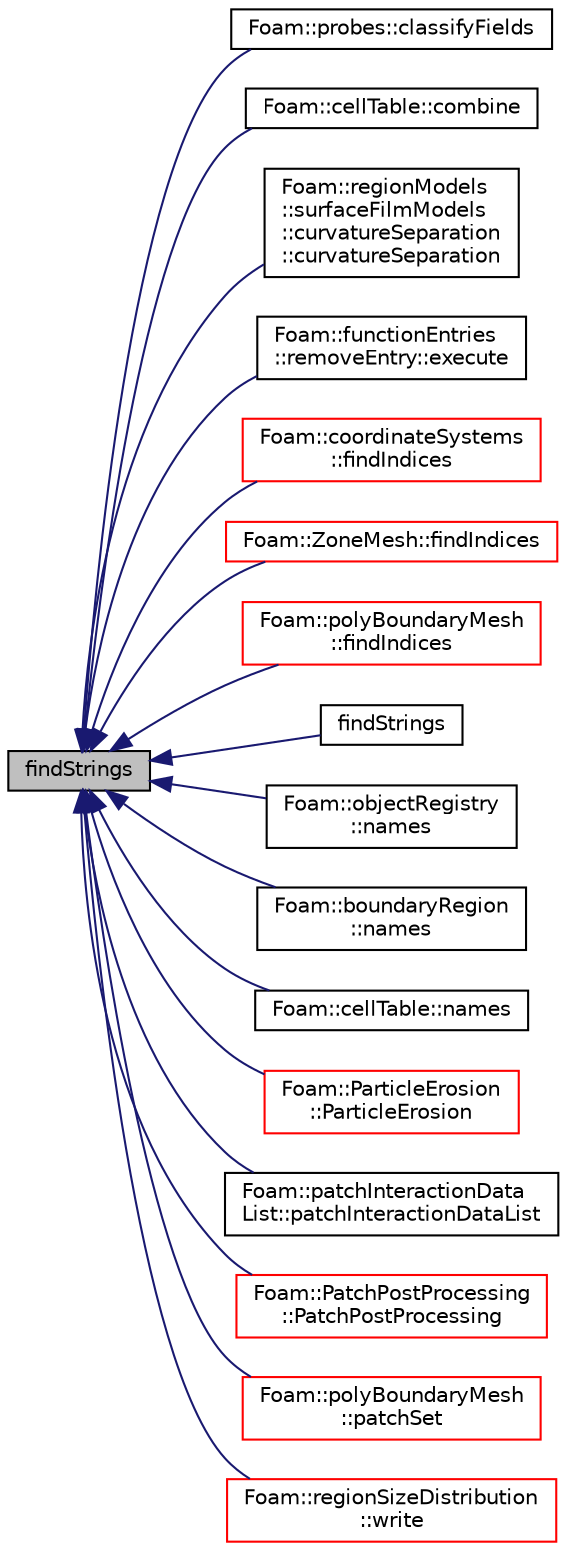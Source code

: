 digraph "findStrings"
{
  bgcolor="transparent";
  edge [fontname="Helvetica",fontsize="10",labelfontname="Helvetica",labelfontsize="10"];
  node [fontname="Helvetica",fontsize="10",shape=record];
  rankdir="LR";
  Node1 [label="findStrings",height=0.2,width=0.4,color="black", fillcolor="grey75", style="filled", fontcolor="black"];
  Node1 -> Node2 [dir="back",color="midnightblue",fontsize="10",style="solid",fontname="Helvetica"];
  Node2 [label="Foam::probes::classifyFields",height=0.2,width=0.4,color="black",URL="$a01980.html#a4923f8e22bf9fec1b5adc07ac7356639",tooltip="Classify field types, returns the number of fields. "];
  Node1 -> Node3 [dir="back",color="midnightblue",fontsize="10",style="solid",fontname="Helvetica"];
  Node3 [label="Foam::cellTable::combine",height=0.2,width=0.4,color="black",URL="$a00238.html#a8f772dc348dc8f16911640a1c4157cb2",tooltip="Combine tableIds together. "];
  Node1 -> Node4 [dir="back",color="midnightblue",fontsize="10",style="solid",fontname="Helvetica"];
  Node4 [label="Foam::regionModels\l::surfaceFilmModels\l::curvatureSeparation\l::curvatureSeparation",height=0.2,width=0.4,color="black",URL="$a00447.html#a9222f6abd6732386986265a43f56ea30",tooltip="Construct from surface film model. "];
  Node1 -> Node5 [dir="back",color="midnightblue",fontsize="10",style="solid",fontname="Helvetica"];
  Node5 [label="Foam::functionEntries\l::removeEntry::execute",height=0.2,width=0.4,color="black",URL="$a02163.html#a0aa3070c44783d911c1f7924042f1cea",tooltip="Execute the functionEntry in a sub-dict context. "];
  Node1 -> Node6 [dir="back",color="midnightblue",fontsize="10",style="solid",fontname="Helvetica"];
  Node6 [label="Foam::coordinateSystems\l::findIndices",height=0.2,width=0.4,color="red",URL="$a00407.html#ad6cd559ba020fd76822ec94d424c4fbc",tooltip="Find and return indices for all matches. "];
  Node1 -> Node7 [dir="back",color="midnightblue",fontsize="10",style="solid",fontname="Helvetica"];
  Node7 [label="Foam::ZoneMesh::findIndices",height=0.2,width=0.4,color="red",URL="$a02914.html#a891eb41da511a9d00aa32946f42b2d0c",tooltip="Return zone indices for all matches. "];
  Node1 -> Node8 [dir="back",color="midnightblue",fontsize="10",style="solid",fontname="Helvetica"];
  Node8 [label="Foam::polyBoundaryMesh\l::findIndices",height=0.2,width=0.4,color="red",URL="$a01915.html#afa87df6a948b1b74671621c1154ae9c9",tooltip="Return patch indices for all matches. Optionally matches patchGroups. "];
  Node1 -> Node9 [dir="back",color="midnightblue",fontsize="10",style="solid",fontname="Helvetica"];
  Node9 [label="findStrings",height=0.2,width=0.4,color="black",URL="$a10758.html#aeb80123a0882a78e8c9ed1a66860d4af",tooltip="Return list indices for strings matching the regular expression. "];
  Node1 -> Node10 [dir="back",color="midnightblue",fontsize="10",style="solid",fontname="Helvetica"];
  Node10 [label="Foam::objectRegistry\l::names",height=0.2,width=0.4,color="black",URL="$a01695.html#a6d741a0679ef08c796223a411febed1f"];
  Node1 -> Node11 [dir="back",color="midnightblue",fontsize="10",style="solid",fontname="Helvetica"];
  Node11 [label="Foam::boundaryRegion\l::names",height=0.2,width=0.4,color="black",URL="$a00152.html#a307b10ebd05fc235ee4fc80986348ffb",tooltip="Return a Map of (id => names) selected by patterns. "];
  Node1 -> Node12 [dir="back",color="midnightblue",fontsize="10",style="solid",fontname="Helvetica"];
  Node12 [label="Foam::cellTable::names",height=0.2,width=0.4,color="black",URL="$a00238.html#a307b10ebd05fc235ee4fc80986348ffb",tooltip="Return a Map of (id => names) selected by patterns. "];
  Node1 -> Node13 [dir="back",color="midnightblue",fontsize="10",style="solid",fontname="Helvetica"];
  Node13 [label="Foam::ParticleErosion\l::ParticleErosion",height=0.2,width=0.4,color="red",URL="$a01782.html#af862d1f9fc1c1329ac6c1c3ee1871b03",tooltip="Construct from dictionary. "];
  Node1 -> Node14 [dir="back",color="midnightblue",fontsize="10",style="solid",fontname="Helvetica"];
  Node14 [label="Foam::patchInteractionData\lList::patchInteractionDataList",height=0.2,width=0.4,color="black",URL="$a01811.html#a6ceb0b9c160f0dffd9ce6257b8521a8f",tooltip="Construct from Istream. "];
  Node1 -> Node15 [dir="back",color="midnightblue",fontsize="10",style="solid",fontname="Helvetica"];
  Node15 [label="Foam::PatchPostProcessing\l::PatchPostProcessing",height=0.2,width=0.4,color="red",URL="$a01815.html#a39d7727e0fbc503605e0e3e4ef6b79e9",tooltip="Construct from dictionary. "];
  Node1 -> Node16 [dir="back",color="midnightblue",fontsize="10",style="solid",fontname="Helvetica"];
  Node16 [label="Foam::polyBoundaryMesh\l::patchSet",height=0.2,width=0.4,color="red",URL="$a01915.html#aaab6315ef003537187584006f4c14d30",tooltip="Return the set of patch IDs corresponding to the given names. "];
  Node1 -> Node17 [dir="back",color="midnightblue",fontsize="10",style="solid",fontname="Helvetica"];
  Node17 [label="Foam::regionSizeDistribution\l::write",height=0.2,width=0.4,color="red",URL="$a02148.html#aac759501cf6c7895a70eecbef0226ae1",tooltip="Calculate the regionSizeDistribution and write. "];
}

